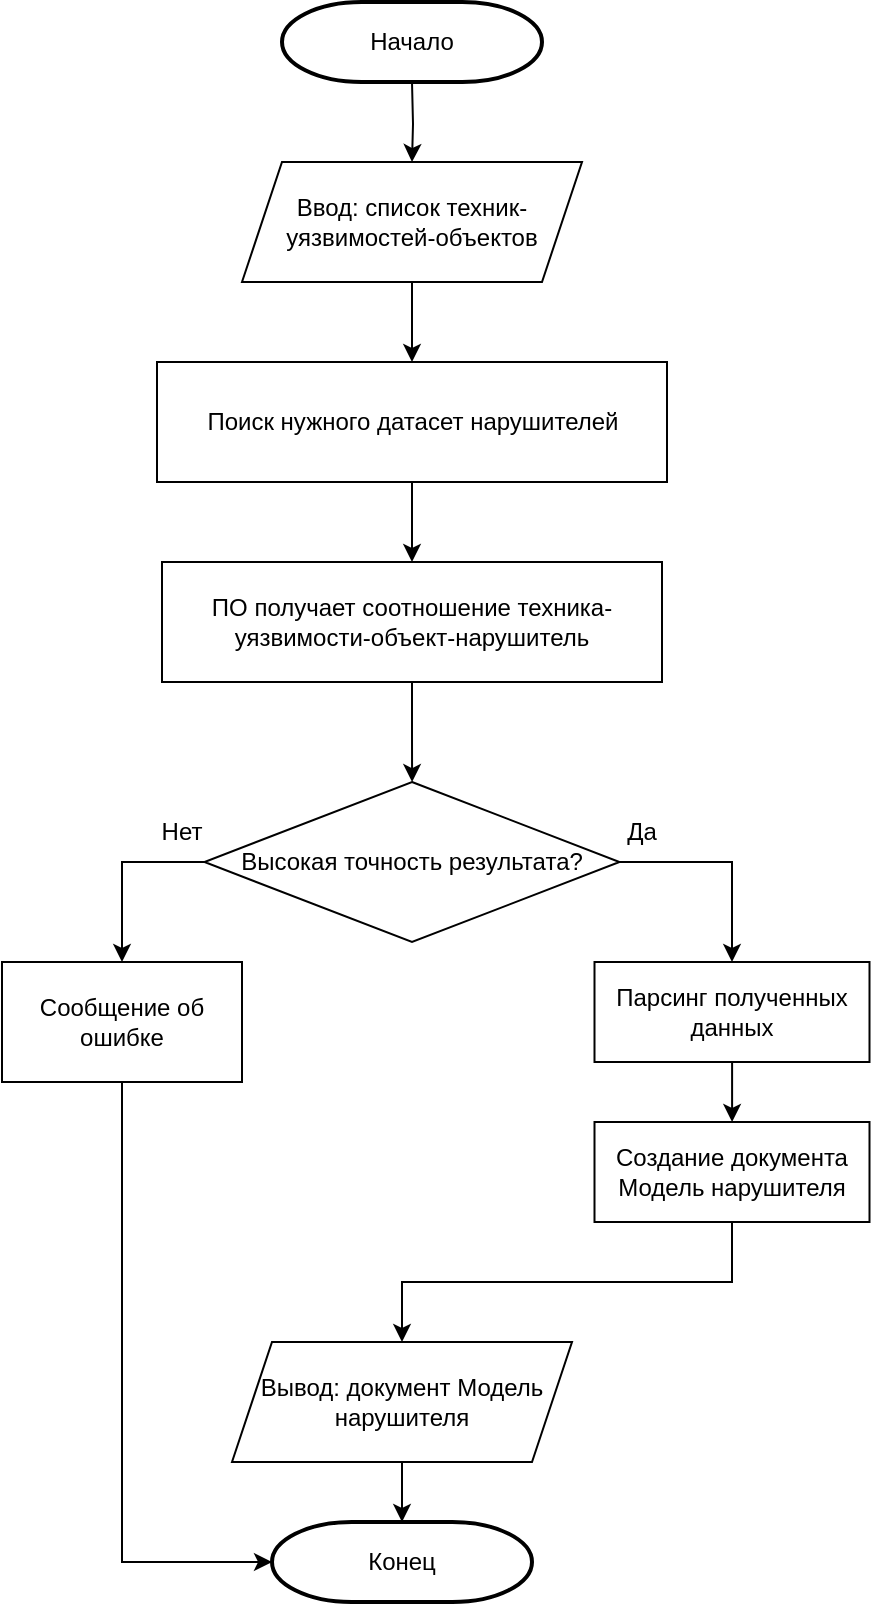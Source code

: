 <mxfile version="25.0.3">
  <diagram name="Страница — 1" id="FZuVYSKQKKseB5JXQPXO">
    <mxGraphModel dx="1290" dy="567" grid="1" gridSize="10" guides="1" tooltips="1" connect="1" arrows="1" fold="1" page="1" pageScale="1" pageWidth="827" pageHeight="1169" math="0" shadow="0">
      <root>
        <mxCell id="0" />
        <mxCell id="1" parent="0" />
        <mxCell id="aIFWk4Jm3tVMZY_rUiKk-1" value="" style="edgeStyle=orthogonalEdgeStyle;rounded=0;orthogonalLoop=1;jettySize=auto;html=1;" edge="1" parent="1" target="aIFWk4Jm3tVMZY_rUiKk-3">
          <mxGeometry relative="1" as="geometry">
            <mxPoint x="425" y="80" as="sourcePoint" />
          </mxGeometry>
        </mxCell>
        <mxCell id="aIFWk4Jm3tVMZY_rUiKk-2" value="" style="edgeStyle=orthogonalEdgeStyle;rounded=0;orthogonalLoop=1;jettySize=auto;html=1;" edge="1" parent="1" source="aIFWk4Jm3tVMZY_rUiKk-3" target="aIFWk4Jm3tVMZY_rUiKk-4">
          <mxGeometry relative="1" as="geometry" />
        </mxCell>
        <mxCell id="aIFWk4Jm3tVMZY_rUiKk-3" value="Ввод: список техник-уязвимостей-объектов" style="shape=parallelogram;perimeter=parallelogramPerimeter;whiteSpace=wrap;html=1;fixedSize=1;" vertex="1" parent="1">
          <mxGeometry x="340" y="120" width="170" height="60" as="geometry" />
        </mxCell>
        <mxCell id="aIFWk4Jm3tVMZY_rUiKk-4" value="Поиск нужного датасет нарушителей" style="rounded=0;whiteSpace=wrap;html=1;" vertex="1" parent="1">
          <mxGeometry x="297.5" y="220" width="255" height="60" as="geometry" />
        </mxCell>
        <mxCell id="aIFWk4Jm3tVMZY_rUiKk-5" style="edgeStyle=orthogonalEdgeStyle;rounded=0;orthogonalLoop=1;jettySize=auto;html=1;exitX=0.5;exitY=1;exitDx=0;exitDy=0;entryX=0.5;entryY=0;entryDx=0;entryDy=0;" edge="1" parent="1" source="aIFWk4Jm3tVMZY_rUiKk-4" target="aIFWk4Jm3tVMZY_rUiKk-9">
          <mxGeometry relative="1" as="geometry">
            <mxPoint x="511.5" y="360" as="sourcePoint" />
          </mxGeometry>
        </mxCell>
        <mxCell id="aIFWk4Jm3tVMZY_rUiKk-6" value="Сообщение об ошибке" style="rounded=0;whiteSpace=wrap;html=1;" vertex="1" parent="1">
          <mxGeometry x="220" y="520" width="120" height="60" as="geometry" />
        </mxCell>
        <mxCell id="aIFWk4Jm3tVMZY_rUiKk-7" style="edgeStyle=orthogonalEdgeStyle;rounded=0;orthogonalLoop=1;jettySize=auto;html=1;exitX=0.5;exitY=1;exitDx=0;exitDy=0;entryX=0;entryY=0.5;entryDx=0;entryDy=0;entryPerimeter=0;" edge="1" parent="1" source="aIFWk4Jm3tVMZY_rUiKk-6" target="aIFWk4Jm3tVMZY_rUiKk-22">
          <mxGeometry relative="1" as="geometry">
            <mxPoint x="355" y="820" as="targetPoint" />
          </mxGeometry>
        </mxCell>
        <mxCell id="aIFWk4Jm3tVMZY_rUiKk-8" value="" style="edgeStyle=orthogonalEdgeStyle;rounded=0;orthogonalLoop=1;jettySize=auto;html=1;" edge="1" parent="1" source="aIFWk4Jm3tVMZY_rUiKk-9" target="aIFWk4Jm3tVMZY_rUiKk-12">
          <mxGeometry relative="1" as="geometry" />
        </mxCell>
        <mxCell id="aIFWk4Jm3tVMZY_rUiKk-9" value="ПО получает соотношение техника-уязвимости-объект-нарушитель" style="rounded=0;whiteSpace=wrap;html=1;" vertex="1" parent="1">
          <mxGeometry x="300" y="320" width="250" height="60" as="geometry" />
        </mxCell>
        <mxCell id="aIFWk4Jm3tVMZY_rUiKk-10" style="edgeStyle=orthogonalEdgeStyle;rounded=0;orthogonalLoop=1;jettySize=auto;html=1;exitX=0;exitY=0.5;exitDx=0;exitDy=0;entryX=0.5;entryY=0;entryDx=0;entryDy=0;" edge="1" parent="1" source="aIFWk4Jm3tVMZY_rUiKk-12" target="aIFWk4Jm3tVMZY_rUiKk-6">
          <mxGeometry relative="1" as="geometry" />
        </mxCell>
        <mxCell id="aIFWk4Jm3tVMZY_rUiKk-11" style="edgeStyle=orthogonalEdgeStyle;rounded=0;orthogonalLoop=1;jettySize=auto;html=1;exitX=1;exitY=0.5;exitDx=0;exitDy=0;entryX=0.5;entryY=0;entryDx=0;entryDy=0;" edge="1" parent="1" source="aIFWk4Jm3tVMZY_rUiKk-12" target="aIFWk4Jm3tVMZY_rUiKk-14">
          <mxGeometry relative="1" as="geometry" />
        </mxCell>
        <mxCell id="aIFWk4Jm3tVMZY_rUiKk-12" value="Высокая точность результата?" style="rhombus;whiteSpace=wrap;html=1;" vertex="1" parent="1">
          <mxGeometry x="321.25" y="430" width="207.5" height="80" as="geometry" />
        </mxCell>
        <mxCell id="aIFWk4Jm3tVMZY_rUiKk-13" value="" style="edgeStyle=orthogonalEdgeStyle;rounded=0;orthogonalLoop=1;jettySize=auto;html=1;" edge="1" parent="1" source="aIFWk4Jm3tVMZY_rUiKk-14" target="aIFWk4Jm3tVMZY_rUiKk-16">
          <mxGeometry relative="1" as="geometry" />
        </mxCell>
        <mxCell id="aIFWk4Jm3tVMZY_rUiKk-14" value="Парсинг полученных данных" style="rounded=0;whiteSpace=wrap;html=1;" vertex="1" parent="1">
          <mxGeometry x="516.25" y="520" width="137.5" height="50" as="geometry" />
        </mxCell>
        <mxCell id="aIFWk4Jm3tVMZY_rUiKk-15" style="edgeStyle=orthogonalEdgeStyle;rounded=0;orthogonalLoop=1;jettySize=auto;html=1;exitX=0.5;exitY=1;exitDx=0;exitDy=0;entryX=0.5;entryY=0;entryDx=0;entryDy=0;" edge="1" parent="1" source="aIFWk4Jm3tVMZY_rUiKk-16" target="aIFWk4Jm3tVMZY_rUiKk-18">
          <mxGeometry relative="1" as="geometry" />
        </mxCell>
        <mxCell id="aIFWk4Jm3tVMZY_rUiKk-16" value="Создание документа Модель нарушителя" style="rounded=0;whiteSpace=wrap;html=1;" vertex="1" parent="1">
          <mxGeometry x="516.25" y="600" width="137.5" height="50" as="geometry" />
        </mxCell>
        <mxCell id="aIFWk4Jm3tVMZY_rUiKk-17" value="" style="edgeStyle=orthogonalEdgeStyle;rounded=0;orthogonalLoop=1;jettySize=auto;html=1;" edge="1" parent="1" source="aIFWk4Jm3tVMZY_rUiKk-18">
          <mxGeometry relative="1" as="geometry">
            <mxPoint x="420" y="800" as="targetPoint" />
          </mxGeometry>
        </mxCell>
        <mxCell id="aIFWk4Jm3tVMZY_rUiKk-18" value="Вывод: документ Модель нарушителя" style="shape=parallelogram;perimeter=parallelogramPerimeter;whiteSpace=wrap;html=1;fixedSize=1;" vertex="1" parent="1">
          <mxGeometry x="335" y="710" width="170" height="60" as="geometry" />
        </mxCell>
        <mxCell id="aIFWk4Jm3tVMZY_rUiKk-19" value="Да" style="text;html=1;align=center;verticalAlign=middle;whiteSpace=wrap;rounded=0;" vertex="1" parent="1">
          <mxGeometry x="510" y="440" width="60" height="30" as="geometry" />
        </mxCell>
        <mxCell id="aIFWk4Jm3tVMZY_rUiKk-20" value="Нет" style="text;html=1;align=center;verticalAlign=middle;whiteSpace=wrap;rounded=0;" vertex="1" parent="1">
          <mxGeometry x="280" y="440" width="60" height="30" as="geometry" />
        </mxCell>
        <mxCell id="aIFWk4Jm3tVMZY_rUiKk-21" value="Начало" style="strokeWidth=2;html=1;shape=mxgraph.flowchart.terminator;whiteSpace=wrap;" vertex="1" parent="1">
          <mxGeometry x="360" y="40" width="130" height="40" as="geometry" />
        </mxCell>
        <mxCell id="aIFWk4Jm3tVMZY_rUiKk-22" value="Конец" style="strokeWidth=2;html=1;shape=mxgraph.flowchart.terminator;whiteSpace=wrap;" vertex="1" parent="1">
          <mxGeometry x="355" y="800" width="130" height="40" as="geometry" />
        </mxCell>
      </root>
    </mxGraphModel>
  </diagram>
</mxfile>
